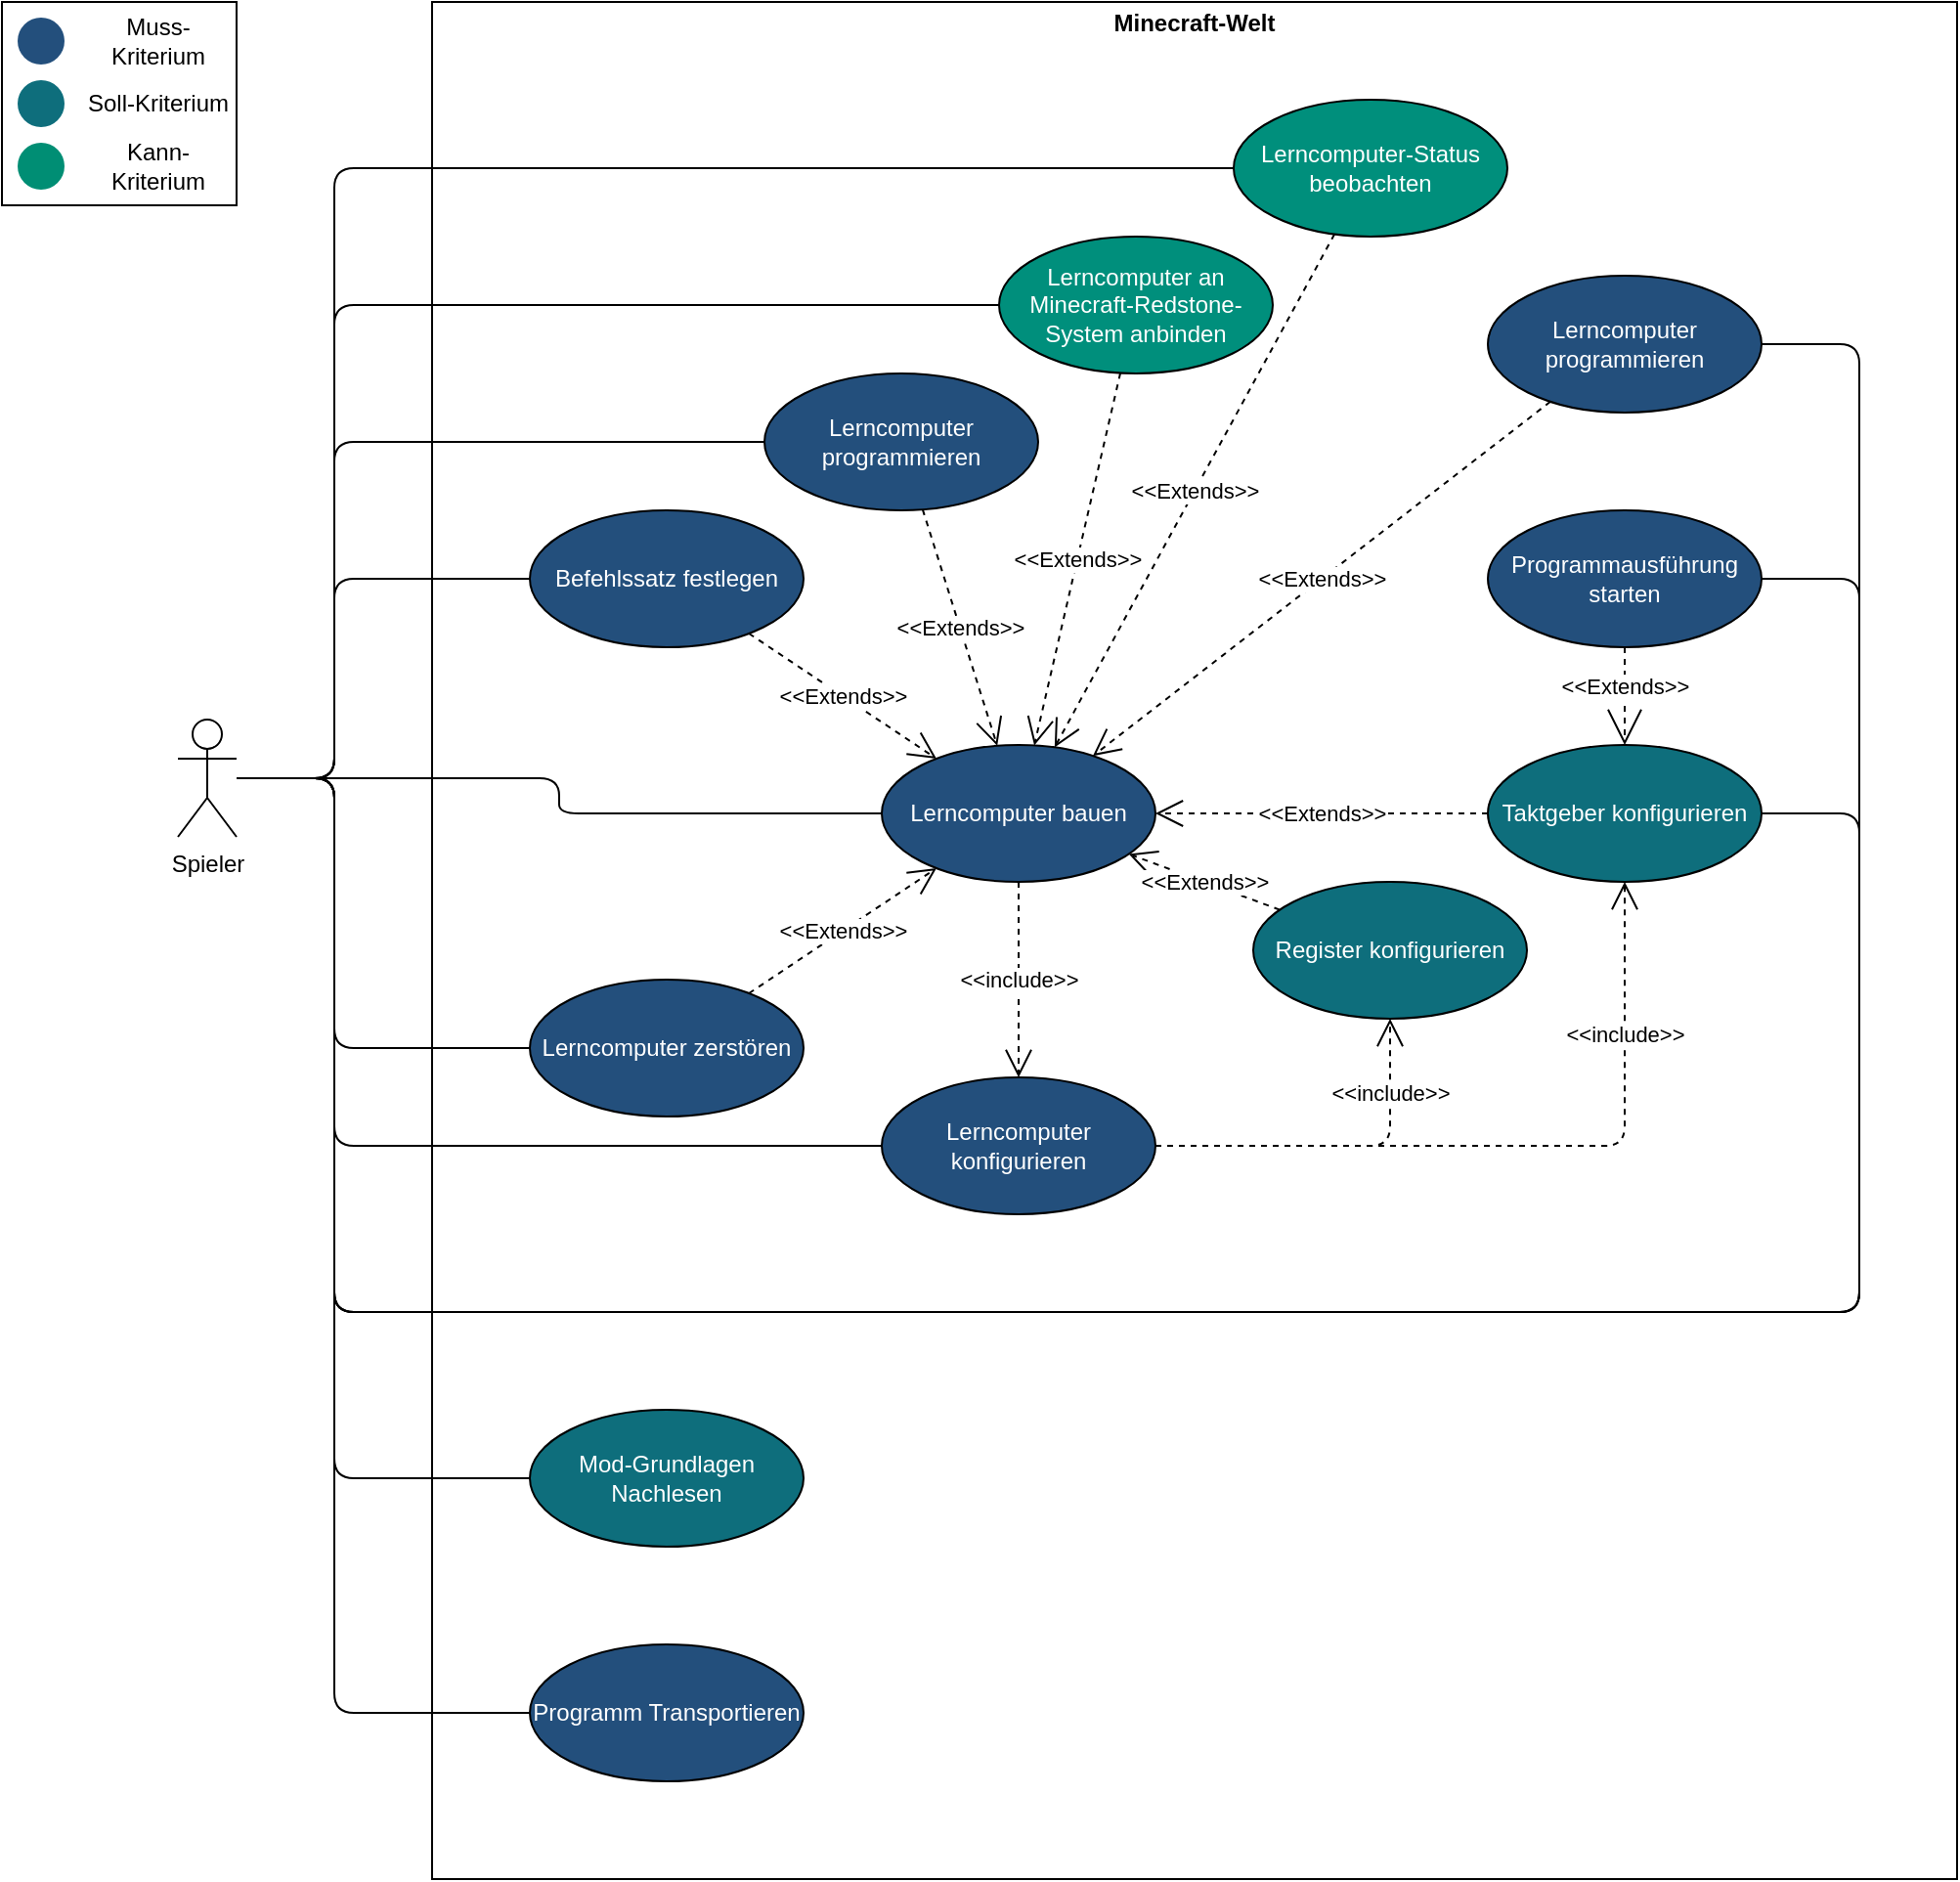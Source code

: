 <mxfile version="22.1.4" type="github">
  <diagram name="Seite-1" id="NroZgfhaD9NyDU4y-3oI">
    <mxGraphModel dx="1562" dy="657" grid="1" gridSize="10" guides="1" tooltips="1" connect="1" arrows="1" fold="1" page="0" pageScale="1" pageWidth="827" pageHeight="1169" math="0" shadow="0">
      <root>
        <mxCell id="0" />
        <mxCell id="1" parent="0" />
        <mxCell id="UA9cXKo-qscjJ2peGtP--1" value="&lt;p style=&quot;margin:0px;margin-top:4px;text-align:center;&quot;&gt;&lt;b&gt;Minecraft-Welt&lt;/b&gt;&lt;/p&gt;&lt;p style=&quot;margin:0px;margin-top:4px;text-align:center;&quot;&gt;&lt;b&gt;&lt;br&gt;&lt;br&gt;&lt;br&gt;&lt;br&gt;&lt;br&gt;&lt;br&gt;&lt;br&gt;&lt;br&gt;&lt;/b&gt;&lt;/p&gt;" style="verticalAlign=top;align=left;overflow=fill;fontSize=12;fontFamily=Helvetica;html=1;whiteSpace=wrap;fontColor=default;" parent="1" vertex="1">
          <mxGeometry x="130" width="780" height="960" as="geometry" />
        </mxCell>
        <mxCell id="Xgd_PEKhiGCFAb-JLPNT-2" value="Lerncomputer bauen" style="ellipse;whiteSpace=wrap;html=1;fillColor=#234F7C;fontColor=#FFFFFF;" parent="1" vertex="1">
          <mxGeometry x="360" y="380" width="140" height="70" as="geometry" />
        </mxCell>
        <mxCell id="DDFm2RIryqONvmcoJMjr-19" style="edgeStyle=orthogonalEdgeStyle;shape=connector;rounded=1;orthogonalLoop=1;jettySize=auto;html=1;labelBackgroundColor=default;strokeColor=default;align=center;verticalAlign=middle;fontFamily=Helvetica;fontSize=11;fontColor=default;endArrow=none;endFill=0;" parent="1" source="Xgd_PEKhiGCFAb-JLPNT-14" target="Xgd_PEKhiGCFAb-JLPNT-27" edge="1">
          <mxGeometry relative="1" as="geometry">
            <Array as="points">
              <mxPoint x="80" y="397" />
              <mxPoint x="80" y="295" />
            </Array>
          </mxGeometry>
        </mxCell>
        <mxCell id="DDFm2RIryqONvmcoJMjr-20" style="edgeStyle=orthogonalEdgeStyle;shape=connector;rounded=1;orthogonalLoop=1;jettySize=auto;html=1;labelBackgroundColor=default;strokeColor=default;align=center;verticalAlign=middle;fontFamily=Helvetica;fontSize=11;fontColor=default;endArrow=none;endFill=0;" parent="1" source="Xgd_PEKhiGCFAb-JLPNT-14" target="Xgd_PEKhiGCFAb-JLPNT-59" edge="1">
          <mxGeometry relative="1" as="geometry">
            <Array as="points">
              <mxPoint x="80" y="397" />
              <mxPoint x="80" y="535" />
            </Array>
          </mxGeometry>
        </mxCell>
        <mxCell id="DDFm2RIryqONvmcoJMjr-21" style="edgeStyle=orthogonalEdgeStyle;shape=connector;rounded=1;orthogonalLoop=1;jettySize=auto;html=1;labelBackgroundColor=default;strokeColor=default;align=center;verticalAlign=middle;fontFamily=Helvetica;fontSize=11;fontColor=default;endArrow=none;endFill=0;" parent="1" source="Xgd_PEKhiGCFAb-JLPNT-14" target="Xgd_PEKhiGCFAb-JLPNT-24" edge="1">
          <mxGeometry relative="1" as="geometry">
            <Array as="points">
              <mxPoint x="80" y="397" />
              <mxPoint x="80" y="585" />
            </Array>
          </mxGeometry>
        </mxCell>
        <mxCell id="DDFm2RIryqONvmcoJMjr-22" style="edgeStyle=orthogonalEdgeStyle;shape=connector;rounded=1;orthogonalLoop=1;jettySize=auto;html=1;labelBackgroundColor=default;strokeColor=default;align=center;verticalAlign=middle;fontFamily=Helvetica;fontSize=11;fontColor=default;endArrow=none;endFill=0;" parent="1" source="Xgd_PEKhiGCFAb-JLPNT-14" target="M4p_utti9_zCMArgyo4x-2" edge="1">
          <mxGeometry relative="1" as="geometry">
            <Array as="points">
              <mxPoint x="80" y="397" />
              <mxPoint x="80" y="225" />
            </Array>
          </mxGeometry>
        </mxCell>
        <mxCell id="DDFm2RIryqONvmcoJMjr-23" style="edgeStyle=orthogonalEdgeStyle;shape=connector;rounded=1;orthogonalLoop=1;jettySize=auto;html=1;labelBackgroundColor=default;strokeColor=default;align=center;verticalAlign=middle;fontFamily=Helvetica;fontSize=11;fontColor=default;endArrow=none;endFill=0;" parent="1" source="Xgd_PEKhiGCFAb-JLPNT-14" target="xNfpc41BwBicnMWGWOc8-1" edge="1">
          <mxGeometry relative="1" as="geometry">
            <Array as="points">
              <mxPoint x="80" y="397" />
              <mxPoint x="80" y="155" />
            </Array>
          </mxGeometry>
        </mxCell>
        <mxCell id="DDFm2RIryqONvmcoJMjr-24" style="edgeStyle=orthogonalEdgeStyle;shape=connector;rounded=1;orthogonalLoop=1;jettySize=auto;html=1;labelBackgroundColor=default;strokeColor=default;align=center;verticalAlign=middle;fontFamily=Helvetica;fontSize=11;fontColor=default;endArrow=none;endFill=0;" parent="1" source="Xgd_PEKhiGCFAb-JLPNT-14" target="Xgd_PEKhiGCFAb-JLPNT-37" edge="1">
          <mxGeometry relative="1" as="geometry">
            <Array as="points">
              <mxPoint x="80" y="397" />
              <mxPoint x="80" y="85" />
            </Array>
          </mxGeometry>
        </mxCell>
        <mxCell id="DDFm2RIryqONvmcoJMjr-26" style="edgeStyle=orthogonalEdgeStyle;shape=connector;rounded=1;orthogonalLoop=1;jettySize=auto;html=1;labelBackgroundColor=default;strokeColor=default;align=center;verticalAlign=middle;fontFamily=Helvetica;fontSize=11;fontColor=default;endArrow=none;endFill=0;" parent="1" source="Xgd_PEKhiGCFAb-JLPNT-14" target="Xgd_PEKhiGCFAb-JLPNT-35" edge="1">
          <mxGeometry relative="1" as="geometry">
            <Array as="points">
              <mxPoint x="80" y="397" />
              <mxPoint x="80" y="875" />
            </Array>
          </mxGeometry>
        </mxCell>
        <mxCell id="DDFm2RIryqONvmcoJMjr-27" style="edgeStyle=orthogonalEdgeStyle;shape=connector;rounded=1;orthogonalLoop=1;jettySize=auto;html=1;labelBackgroundColor=default;strokeColor=default;align=center;verticalAlign=middle;fontFamily=Helvetica;fontSize=11;fontColor=default;endArrow=none;endFill=0;" parent="1" source="Xgd_PEKhiGCFAb-JLPNT-14" target="Xgd_PEKhiGCFAb-JLPNT-41" edge="1">
          <mxGeometry relative="1" as="geometry">
            <Array as="points">
              <mxPoint x="80" y="397" />
              <mxPoint x="80" y="755" />
            </Array>
          </mxGeometry>
        </mxCell>
        <mxCell id="DDFm2RIryqONvmcoJMjr-28" style="edgeStyle=orthogonalEdgeStyle;shape=connector;rounded=1;orthogonalLoop=1;jettySize=auto;html=1;labelBackgroundColor=default;strokeColor=default;align=center;verticalAlign=middle;fontFamily=Helvetica;fontSize=11;fontColor=default;endArrow=none;endFill=0;" parent="1" source="Xgd_PEKhiGCFAb-JLPNT-14" target="Xgd_PEKhiGCFAb-JLPNT-29" edge="1">
          <mxGeometry relative="1" as="geometry">
            <Array as="points">
              <mxPoint x="80" y="397" />
              <mxPoint x="80" y="670" />
              <mxPoint x="860" y="670" />
              <mxPoint x="860" y="415" />
            </Array>
          </mxGeometry>
        </mxCell>
        <mxCell id="DDFm2RIryqONvmcoJMjr-29" style="edgeStyle=orthogonalEdgeStyle;shape=connector;rounded=1;orthogonalLoop=1;jettySize=auto;html=1;labelBackgroundColor=default;strokeColor=default;align=center;verticalAlign=middle;fontFamily=Helvetica;fontSize=11;fontColor=default;endArrow=none;endFill=0;" parent="1" source="Xgd_PEKhiGCFAb-JLPNT-14" target="Xgd_PEKhiGCFAb-JLPNT-40" edge="1">
          <mxGeometry relative="1" as="geometry">
            <Array as="points">
              <mxPoint x="80" y="397" />
              <mxPoint x="80" y="670" />
              <mxPoint x="860" y="670" />
              <mxPoint x="860" y="295" />
            </Array>
          </mxGeometry>
        </mxCell>
        <mxCell id="DDFm2RIryqONvmcoJMjr-30" style="edgeStyle=orthogonalEdgeStyle;shape=connector;rounded=1;orthogonalLoop=1;jettySize=auto;html=1;labelBackgroundColor=default;strokeColor=default;align=center;verticalAlign=middle;fontFamily=Helvetica;fontSize=11;fontColor=default;endArrow=none;endFill=0;" parent="1" source="Xgd_PEKhiGCFAb-JLPNT-14" target="Xgd_PEKhiGCFAb-JLPNT-2" edge="1">
          <mxGeometry relative="1" as="geometry" />
        </mxCell>
        <mxCell id="i06l6VP_p-9tVwEpuvTh-3" style="edgeStyle=orthogonalEdgeStyle;rounded=1;orthogonalLoop=1;jettySize=auto;html=1;endArrow=none;endFill=0;" edge="1" parent="1" source="Xgd_PEKhiGCFAb-JLPNT-14" target="i06l6VP_p-9tVwEpuvTh-1">
          <mxGeometry relative="1" as="geometry">
            <Array as="points">
              <mxPoint x="80" y="397" />
              <mxPoint x="80" y="670" />
              <mxPoint x="860" y="670" />
              <mxPoint x="860" y="175" />
            </Array>
          </mxGeometry>
        </mxCell>
        <mxCell id="Xgd_PEKhiGCFAb-JLPNT-14" value="Spieler" style="shape=umlActor;verticalLabelPosition=bottom;labelBackgroundColor=#ffffff;verticalAlign=top;html=1;fillColor=none;" parent="1" vertex="1">
          <mxGeometry y="367" width="30" height="60" as="geometry" />
        </mxCell>
        <mxCell id="Xgd_PEKhiGCFAb-JLPNT-24" value="Lerncomputer konfigurieren" style="ellipse;whiteSpace=wrap;html=1;fillColor=#234f7c;fontColor=#FFFFFF;" parent="1" vertex="1">
          <mxGeometry x="360" y="550" width="140" height="70" as="geometry" />
        </mxCell>
        <mxCell id="Xgd_PEKhiGCFAb-JLPNT-27" value="Befehlssatz festlegen" style="ellipse;whiteSpace=wrap;html=1;fillColor=#234f7c;fontColor=#FFFFFF;" parent="1" vertex="1">
          <mxGeometry x="180" y="260" width="140" height="70" as="geometry" />
        </mxCell>
        <mxCell id="Xgd_PEKhiGCFAb-JLPNT-29" value="Taktgeber konfigurieren" style="ellipse;whiteSpace=wrap;html=1;fillColor=#0e6e7c;fontColor=#FFFFFF;" parent="1" vertex="1">
          <mxGeometry x="670" y="380" width="140" height="70" as="geometry" />
        </mxCell>
        <mxCell id="Xgd_PEKhiGCFAb-JLPNT-31" value="Register konfigurieren" style="ellipse;whiteSpace=wrap;html=1;fillColor=#0e6e7c;fontColor=#FFFFFF;" parent="1" vertex="1">
          <mxGeometry x="550" y="450" width="140" height="70" as="geometry" />
        </mxCell>
        <mxCell id="Xgd_PEKhiGCFAb-JLPNT-35" value="Programm Transportieren" style="ellipse;whiteSpace=wrap;html=1;fillColor=#234f7c;fontColor=#FFFFFF;" parent="1" vertex="1">
          <mxGeometry x="180" y="840" width="140" height="70" as="geometry" />
        </mxCell>
        <mxCell id="Xgd_PEKhiGCFAb-JLPNT-37" value="Lerncomputer-Status beobachten" style="ellipse;whiteSpace=wrap;html=1;fillColor=#008f7c;fontColor=#FFFFFF;" parent="1" vertex="1">
          <mxGeometry x="540" y="50" width="140" height="70" as="geometry" />
        </mxCell>
        <mxCell id="Xgd_PEKhiGCFAb-JLPNT-40" value="Programmausführung starten" style="ellipse;whiteSpace=wrap;html=1;fillColor=#234f7c;fontColor=#FFFFFF;" parent="1" vertex="1">
          <mxGeometry x="670" y="260" width="140" height="70" as="geometry" />
        </mxCell>
        <mxCell id="Xgd_PEKhiGCFAb-JLPNT-41" value="Mod-Grundlagen Nachlesen" style="ellipse;whiteSpace=wrap;html=1;fillColor=#0e6e7c;fontColor=#FFFFFF;" parent="1" vertex="1">
          <mxGeometry x="180" y="720" width="140" height="70" as="geometry" />
        </mxCell>
        <mxCell id="Xgd_PEKhiGCFAb-JLPNT-54" value="&amp;lt;&amp;lt;Extends&lt;span style=&quot;color: rgb(0 , 0 , 0)&quot;&gt;&amp;gt;&amp;gt;&lt;/span&gt;" style="endArrow=open;endSize=16;endFill=0;html=1;dashed=1;" parent="1" source="Xgd_PEKhiGCFAb-JLPNT-40" target="Xgd_PEKhiGCFAb-JLPNT-29" edge="1">
          <mxGeometry x="-0.2" width="160" relative="1" as="geometry">
            <mxPoint x="743" y="1032.5" as="sourcePoint" />
            <mxPoint x="903" y="1032.5" as="targetPoint" />
            <mxPoint as="offset" />
          </mxGeometry>
        </mxCell>
        <mxCell id="Xgd_PEKhiGCFAb-JLPNT-59" value="Lerncomputer zerstören" style="ellipse;whiteSpace=wrap;html=1;fillColor=#234F7C;fontColor=#FFFFFF;" parent="1" vertex="1">
          <mxGeometry x="180" y="500" width="140" height="70" as="geometry" />
        </mxCell>
        <mxCell id="M4p_utti9_zCMArgyo4x-2" value="Lerncomputer programmieren" style="ellipse;whiteSpace=wrap;html=1;fillColor=#234F7C;fontColor=#ffffff;" parent="1" vertex="1">
          <mxGeometry x="300" y="190" width="140" height="70" as="geometry" />
        </mxCell>
        <mxCell id="xNfpc41BwBicnMWGWOc8-1" value="Lerncomputer an Minecraft-Redstone-System anbinden" style="ellipse;whiteSpace=wrap;html=1;fillColor=#008F7C;fontColor=#FFFFFF;" parent="1" vertex="1">
          <mxGeometry x="420" y="120" width="140" height="70" as="geometry" />
        </mxCell>
        <mxCell id="DDFm2RIryqONvmcoJMjr-6" value="&amp;lt;&amp;lt;Extends&amp;gt;&amp;gt;" style="endArrow=open;endSize=12;dashed=1;html=1;rounded=1;labelBackgroundColor=default;strokeColor=default;align=center;verticalAlign=middle;fontFamily=Helvetica;fontSize=11;fontColor=default;shape=connector;" parent="1" source="Xgd_PEKhiGCFAb-JLPNT-27" target="Xgd_PEKhiGCFAb-JLPNT-2" edge="1">
          <mxGeometry width="160" relative="1" as="geometry">
            <mxPoint x="60" y="680" as="sourcePoint" />
            <mxPoint x="220" y="680" as="targetPoint" />
          </mxGeometry>
        </mxCell>
        <mxCell id="DDFm2RIryqONvmcoJMjr-8" value="&amp;lt;&amp;lt;Extends&amp;gt;&amp;gt;" style="endArrow=open;endSize=12;dashed=1;html=1;rounded=1;labelBackgroundColor=default;strokeColor=default;align=center;verticalAlign=middle;fontFamily=Helvetica;fontSize=11;fontColor=default;shape=connector;" parent="1" source="M4p_utti9_zCMArgyo4x-2" target="Xgd_PEKhiGCFAb-JLPNT-2" edge="1">
          <mxGeometry width="160" relative="1" as="geometry">
            <mxPoint x="302" y="333" as="sourcePoint" />
            <mxPoint x="398" y="397" as="targetPoint" />
          </mxGeometry>
        </mxCell>
        <mxCell id="DDFm2RIryqONvmcoJMjr-9" value="&amp;lt;&amp;lt;Extends&amp;gt;&amp;gt;" style="endArrow=open;endSize=12;dashed=1;html=1;rounded=1;labelBackgroundColor=default;strokeColor=default;align=center;verticalAlign=middle;fontFamily=Helvetica;fontSize=11;fontColor=default;shape=connector;" parent="1" source="xNfpc41BwBicnMWGWOc8-1" target="Xgd_PEKhiGCFAb-JLPNT-2" edge="1">
          <mxGeometry width="160" relative="1" as="geometry">
            <mxPoint x="391" y="270" as="sourcePoint" />
            <mxPoint x="429" y="390" as="targetPoint" />
          </mxGeometry>
        </mxCell>
        <mxCell id="DDFm2RIryqONvmcoJMjr-10" value="&amp;lt;&amp;lt;Extends&amp;gt;&amp;gt;" style="endArrow=open;endSize=12;dashed=1;html=1;rounded=1;labelBackgroundColor=default;strokeColor=default;align=center;verticalAlign=middle;fontFamily=Helvetica;fontSize=11;fontColor=default;shape=connector;" parent="1" source="Xgd_PEKhiGCFAb-JLPNT-37" target="Xgd_PEKhiGCFAb-JLPNT-2" edge="1">
          <mxGeometry width="160" relative="1" as="geometry">
            <mxPoint x="401" y="280" as="sourcePoint" />
            <mxPoint x="450" y="410" as="targetPoint" />
          </mxGeometry>
        </mxCell>
        <mxCell id="DDFm2RIryqONvmcoJMjr-11" value="&amp;lt;&amp;lt;include&amp;gt;&amp;gt;" style="endArrow=open;endSize=12;dashed=1;html=1;rounded=1;labelBackgroundColor=default;strokeColor=default;align=center;verticalAlign=middle;fontFamily=Helvetica;fontSize=11;fontColor=default;shape=connector;" parent="1" source="Xgd_PEKhiGCFAb-JLPNT-2" target="Xgd_PEKhiGCFAb-JLPNT-24" edge="1">
          <mxGeometry width="160" relative="1" as="geometry">
            <mxPoint x="602" y="129" as="sourcePoint" />
            <mxPoint x="458" y="391" as="targetPoint" />
          </mxGeometry>
        </mxCell>
        <mxCell id="DDFm2RIryqONvmcoJMjr-14" value="&amp;lt;&amp;lt;include&amp;gt;&amp;gt;" style="endArrow=open;endSize=12;dashed=1;html=1;rounded=1;labelBackgroundColor=default;strokeColor=default;align=center;verticalAlign=middle;fontFamily=Helvetica;fontSize=11;fontColor=default;shape=connector;edgeStyle=orthogonalEdgeStyle;" parent="1" source="Xgd_PEKhiGCFAb-JLPNT-24" target="Xgd_PEKhiGCFAb-JLPNT-29" edge="1">
          <mxGeometry x="0.584" width="160" relative="1" as="geometry">
            <mxPoint x="440" y="460" as="sourcePoint" />
            <mxPoint x="440" y="510" as="targetPoint" />
            <mxPoint as="offset" />
          </mxGeometry>
        </mxCell>
        <mxCell id="DDFm2RIryqONvmcoJMjr-15" value="&amp;lt;&amp;lt;include&amp;gt;&amp;gt;" style="endArrow=open;endSize=12;dashed=1;html=1;rounded=1;labelBackgroundColor=default;strokeColor=default;align=center;verticalAlign=middle;fontFamily=Helvetica;fontSize=11;fontColor=default;shape=connector;edgeStyle=orthogonalEdgeStyle;" parent="1" source="Xgd_PEKhiGCFAb-JLPNT-24" target="Xgd_PEKhiGCFAb-JLPNT-31" edge="1">
          <mxGeometry x="0.59" width="160" relative="1" as="geometry">
            <mxPoint x="510" y="545" as="sourcePoint" />
            <mxPoint x="750" y="450" as="targetPoint" />
            <Array as="points">
              <mxPoint x="620" y="585" />
            </Array>
            <mxPoint as="offset" />
          </mxGeometry>
        </mxCell>
        <mxCell id="DDFm2RIryqONvmcoJMjr-16" value="&amp;lt;&amp;lt;Extends&amp;gt;&amp;gt;" style="endArrow=open;endSize=12;dashed=1;html=1;rounded=1;labelBackgroundColor=default;strokeColor=default;align=center;verticalAlign=middle;fontFamily=Helvetica;fontSize=11;fontColor=default;shape=connector;" parent="1" source="Xgd_PEKhiGCFAb-JLPNT-29" target="Xgd_PEKhiGCFAb-JLPNT-2" edge="1">
          <mxGeometry width="160" relative="1" as="geometry">
            <mxPoint x="602" y="129" as="sourcePoint" />
            <mxPoint x="458" y="391" as="targetPoint" />
          </mxGeometry>
        </mxCell>
        <mxCell id="DDFm2RIryqONvmcoJMjr-17" value="&amp;lt;&amp;lt;Extends&amp;gt;&amp;gt;" style="endArrow=open;endSize=12;dashed=1;html=1;rounded=1;labelBackgroundColor=default;strokeColor=default;align=center;verticalAlign=middle;fontFamily=Helvetica;fontSize=11;fontColor=default;shape=connector;" parent="1" source="Xgd_PEKhiGCFAb-JLPNT-31" target="Xgd_PEKhiGCFAb-JLPNT-2" edge="1">
          <mxGeometry width="160" relative="1" as="geometry">
            <mxPoint x="680" y="417" as="sourcePoint" />
            <mxPoint x="510" y="423" as="targetPoint" />
          </mxGeometry>
        </mxCell>
        <mxCell id="DDFm2RIryqONvmcoJMjr-18" value="&amp;lt;&amp;lt;Extends&amp;gt;&amp;gt;" style="endArrow=open;endSize=12;dashed=1;html=1;rounded=1;labelBackgroundColor=default;strokeColor=default;align=center;verticalAlign=middle;fontFamily=Helvetica;fontSize=11;fontColor=default;shape=connector;" parent="1" source="Xgd_PEKhiGCFAb-JLPNT-59" target="Xgd_PEKhiGCFAb-JLPNT-2" edge="1">
          <mxGeometry width="160" relative="1" as="geometry">
            <mxPoint x="302" y="333" as="sourcePoint" />
            <mxPoint x="398" y="397" as="targetPoint" />
          </mxGeometry>
        </mxCell>
        <mxCell id="2xb1d-lXWdvE1D22W1Jt-1" value="" style="group;aspect=fixed;" parent="1" vertex="1" connectable="0">
          <mxGeometry x="-90" width="120" height="104" as="geometry" />
        </mxCell>
        <mxCell id="2xb1d-lXWdvE1D22W1Jt-2" value="" style="ellipse;whiteSpace=wrap;html=1;strokeColor=none;fillColor=#234F7C;" parent="2xb1d-lXWdvE1D22W1Jt-1" vertex="1">
          <mxGeometry x="8" y="8" width="24" height="24" as="geometry" />
        </mxCell>
        <mxCell id="2xb1d-lXWdvE1D22W1Jt-3" value="" style="ellipse;whiteSpace=wrap;html=1;strokeColor=none;fillColor=#0E6E7C;" parent="2xb1d-lXWdvE1D22W1Jt-1" vertex="1">
          <mxGeometry x="8" y="40.0" width="24" height="24" as="geometry" />
        </mxCell>
        <mxCell id="2xb1d-lXWdvE1D22W1Jt-4" value="" style="ellipse;whiteSpace=wrap;html=1;strokeColor=none;fillColor=#008E74;" parent="2xb1d-lXWdvE1D22W1Jt-1" vertex="1">
          <mxGeometry x="8" y="72.0" width="24" height="24" as="geometry" />
        </mxCell>
        <mxCell id="2xb1d-lXWdvE1D22W1Jt-5" value="Muss-Kriterium" style="text;html=1;strokeColor=none;fillColor=none;align=center;verticalAlign=middle;whiteSpace=wrap;rounded=0;" parent="2xb1d-lXWdvE1D22W1Jt-1" vertex="1">
          <mxGeometry x="40" y="8" width="80" height="24" as="geometry" />
        </mxCell>
        <mxCell id="2xb1d-lXWdvE1D22W1Jt-6" value="Soll-Kriterium" style="text;html=1;strokeColor=none;fillColor=none;align=center;verticalAlign=middle;whiteSpace=wrap;rounded=0;" parent="2xb1d-lXWdvE1D22W1Jt-1" vertex="1">
          <mxGeometry x="40" y="40.0" width="80" height="24" as="geometry" />
        </mxCell>
        <mxCell id="2xb1d-lXWdvE1D22W1Jt-7" value="Kann-Kriterium" style="text;html=1;strokeColor=none;fillColor=none;align=center;verticalAlign=middle;whiteSpace=wrap;rounded=0;" parent="2xb1d-lXWdvE1D22W1Jt-1" vertex="1">
          <mxGeometry x="40" y="72.0" width="80" height="24" as="geometry" />
        </mxCell>
        <mxCell id="2xb1d-lXWdvE1D22W1Jt-8" value="" style="rounded=0;whiteSpace=wrap;html=1;fillColor=none;aspect=fixed;" parent="2xb1d-lXWdvE1D22W1Jt-1" vertex="1">
          <mxGeometry width="119.995" height="103.996" as="geometry" />
        </mxCell>
        <mxCell id="i06l6VP_p-9tVwEpuvTh-1" value="Lerncomputer programmieren" style="ellipse;whiteSpace=wrap;html=1;fillColor=#234f7c;fontColor=#FFFFFF;" vertex="1" parent="1">
          <mxGeometry x="670" y="140" width="140" height="70" as="geometry" />
        </mxCell>
        <mxCell id="i06l6VP_p-9tVwEpuvTh-2" value="&amp;lt;&amp;lt;Extends&amp;gt;&amp;gt;" style="endArrow=open;endSize=12;dashed=1;html=1;rounded=1;labelBackgroundColor=default;strokeColor=default;align=center;verticalAlign=middle;fontFamily=Helvetica;fontSize=11;fontColor=default;shape=connector;" edge="1" parent="1" source="i06l6VP_p-9tVwEpuvTh-1" target="Xgd_PEKhiGCFAb-JLPNT-2">
          <mxGeometry width="160" relative="1" as="geometry">
            <mxPoint x="602" y="129" as="sourcePoint" />
            <mxPoint x="458" y="391" as="targetPoint" />
          </mxGeometry>
        </mxCell>
      </root>
    </mxGraphModel>
  </diagram>
</mxfile>
